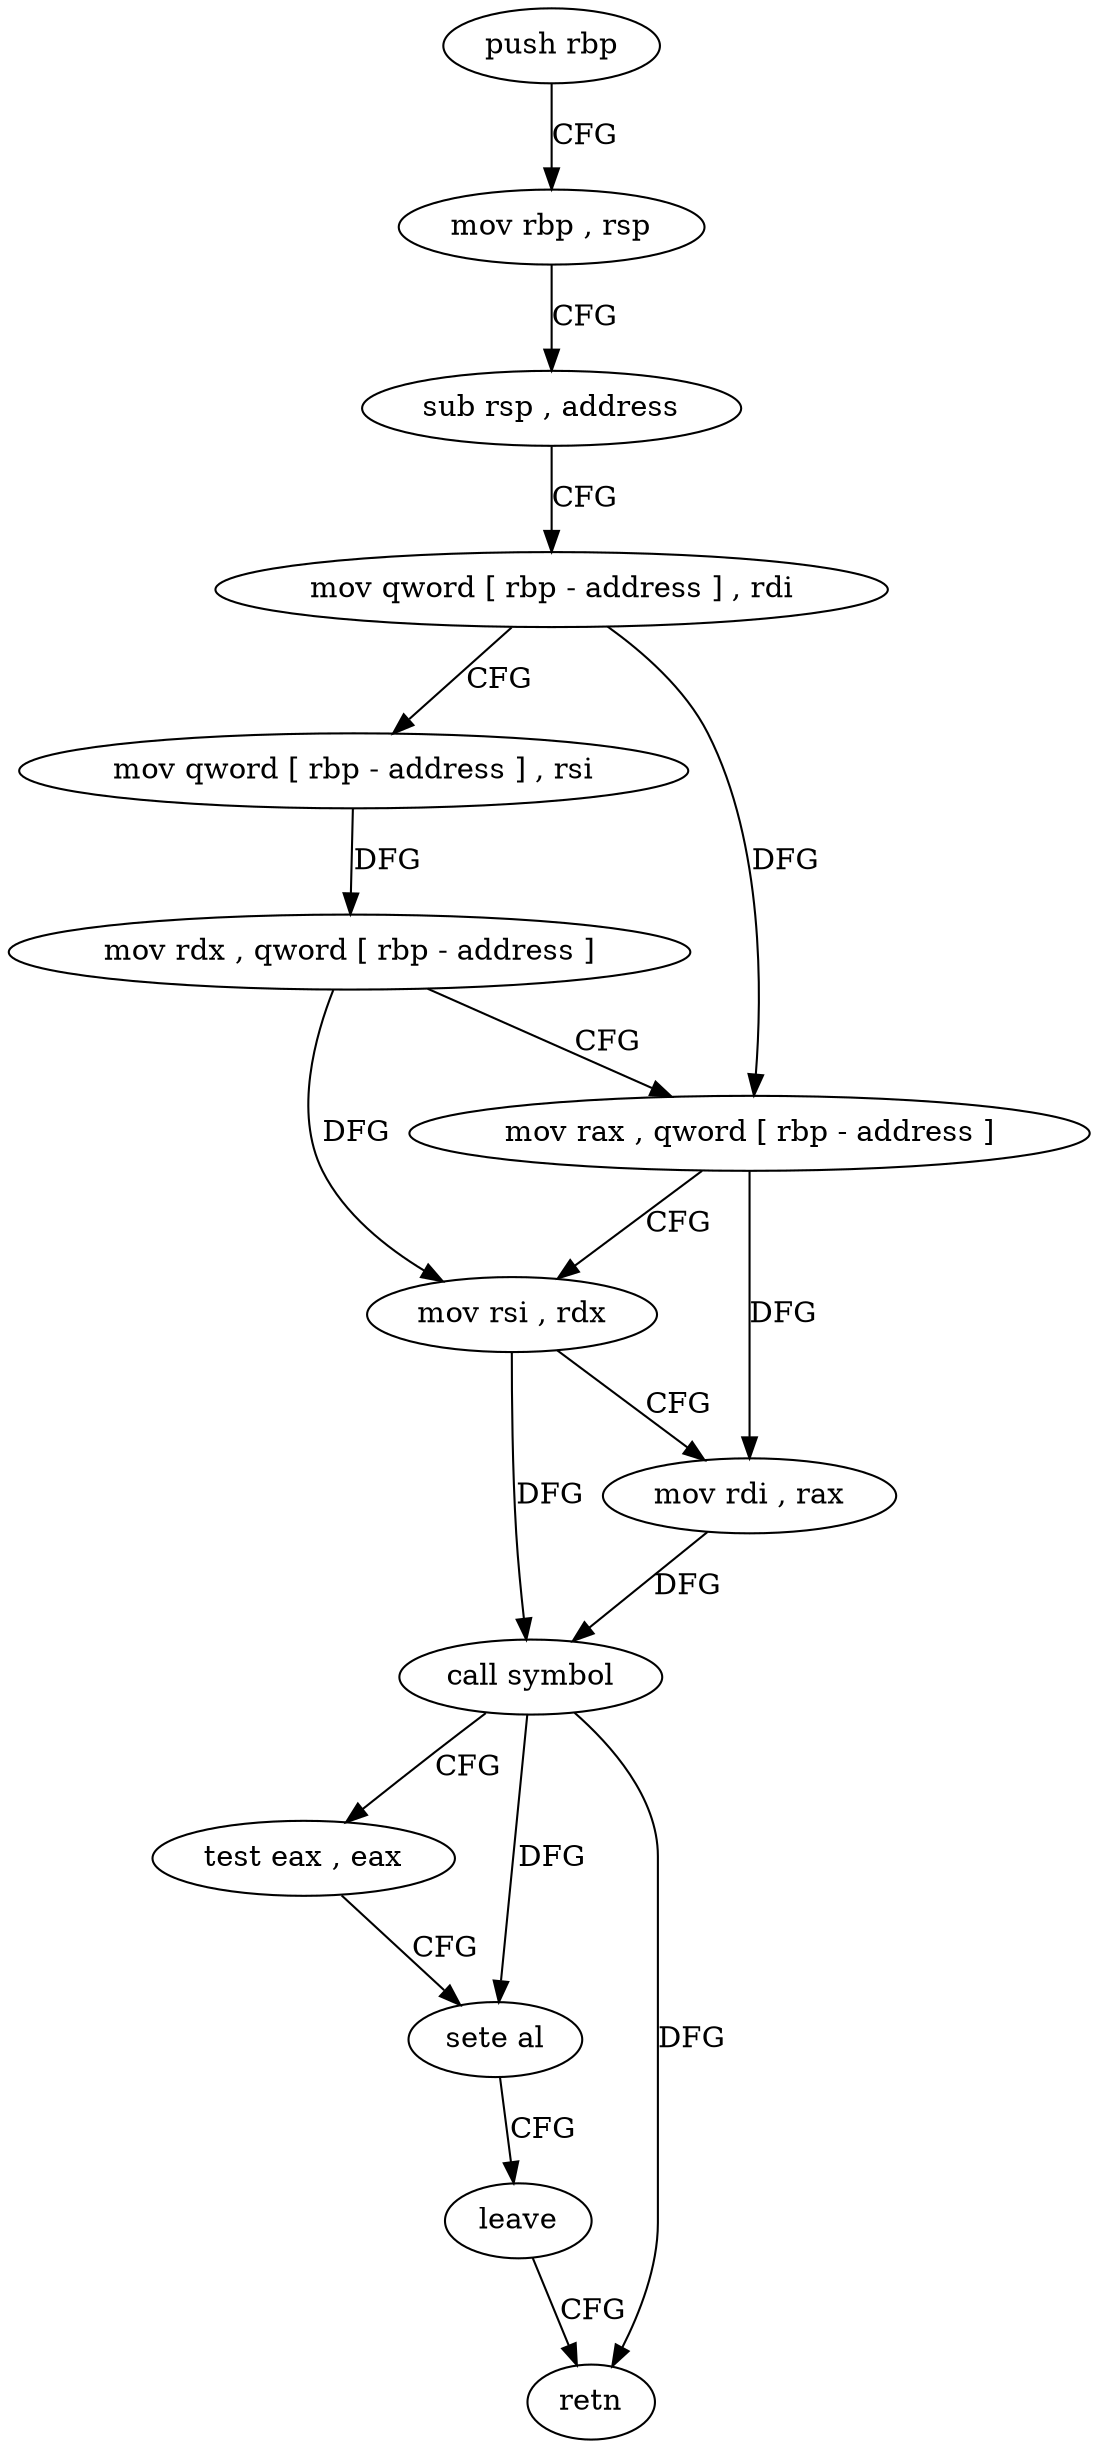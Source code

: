 digraph "func" {
"87535" [label = "push rbp" ]
"87536" [label = "mov rbp , rsp" ]
"87539" [label = "sub rsp , address" ]
"87543" [label = "mov qword [ rbp - address ] , rdi" ]
"87547" [label = "mov qword [ rbp - address ] , rsi" ]
"87551" [label = "mov rdx , qword [ rbp - address ]" ]
"87555" [label = "mov rax , qword [ rbp - address ]" ]
"87559" [label = "mov rsi , rdx" ]
"87562" [label = "mov rdi , rax" ]
"87565" [label = "call symbol" ]
"87570" [label = "test eax , eax" ]
"87572" [label = "sete al" ]
"87575" [label = "leave" ]
"87576" [label = "retn" ]
"87535" -> "87536" [ label = "CFG" ]
"87536" -> "87539" [ label = "CFG" ]
"87539" -> "87543" [ label = "CFG" ]
"87543" -> "87547" [ label = "CFG" ]
"87543" -> "87555" [ label = "DFG" ]
"87547" -> "87551" [ label = "DFG" ]
"87551" -> "87555" [ label = "CFG" ]
"87551" -> "87559" [ label = "DFG" ]
"87555" -> "87559" [ label = "CFG" ]
"87555" -> "87562" [ label = "DFG" ]
"87559" -> "87562" [ label = "CFG" ]
"87559" -> "87565" [ label = "DFG" ]
"87562" -> "87565" [ label = "DFG" ]
"87565" -> "87570" [ label = "CFG" ]
"87565" -> "87572" [ label = "DFG" ]
"87565" -> "87576" [ label = "DFG" ]
"87570" -> "87572" [ label = "CFG" ]
"87572" -> "87575" [ label = "CFG" ]
"87575" -> "87576" [ label = "CFG" ]
}
